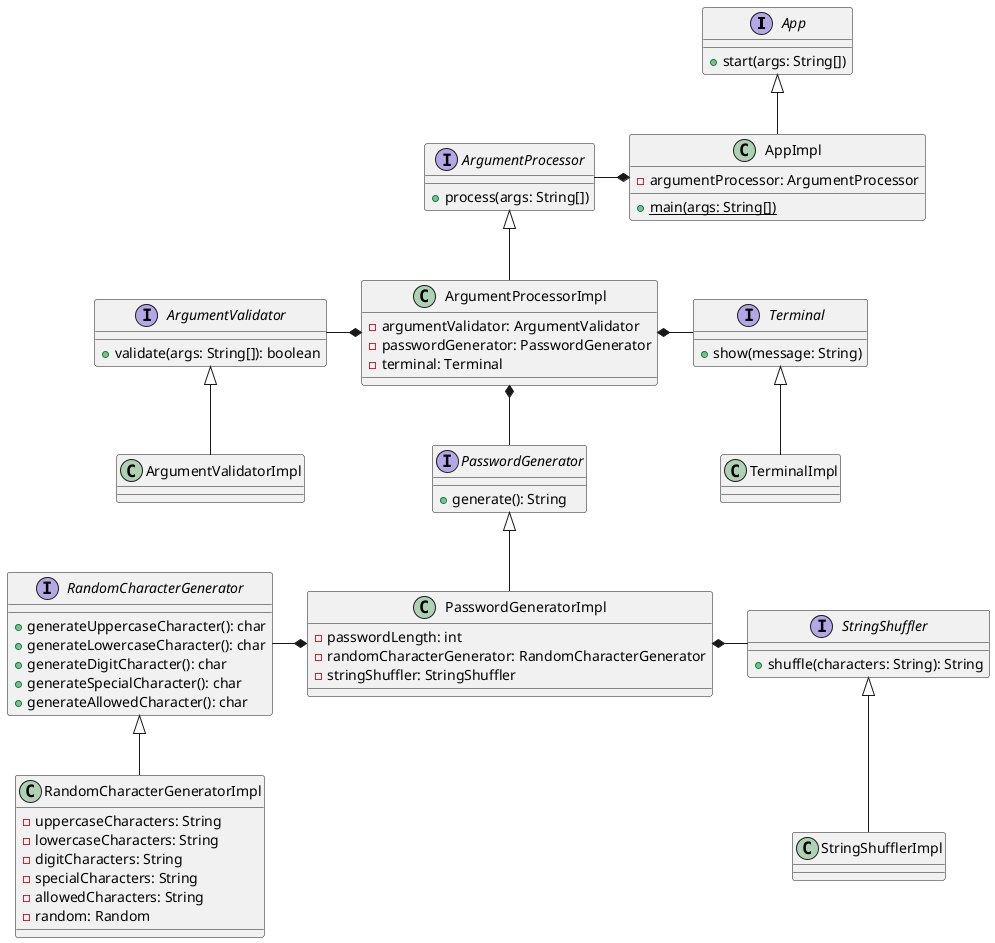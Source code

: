 @startuml Class
interface App {
    + start(args: String[])
}

class AppImpl {
    - argumentProcessor: ArgumentProcessor
    + {static} main(args: String[])
}

interface ArgumentValidator {
    + validate(args: String[]): boolean
}

class ArgumentValidatorImpl {
}

interface ArgumentProcessor {
    + process(args: String[])
}

class ArgumentProcessorImpl {
    - argumentValidator: ArgumentValidator
    - passwordGenerator: PasswordGenerator
    - terminal: Terminal
}

interface Terminal {
    + show(message: String)
}

class TerminalImpl {
}

interface PasswordGenerator {
    + generate(): String
}

class PasswordGeneratorImpl {
    - passwordLength: int
    - randomCharacterGenerator: RandomCharacterGenerator
    - stringShuffler: StringShuffler
}

interface RandomCharacterGenerator {
    + generateUppercaseCharacter(): char
    + generateLowercaseCharacter(): char
    + generateDigitCharacter(): char
    + generateSpecialCharacter(): char
    + generateAllowedCharacter(): char
}

class RandomCharacterGeneratorImpl {
    - uppercaseCharacters: String
    - lowercaseCharacters: String
    - digitCharacters: String
    - specialCharacters: String
    - allowedCharacters: String
    - random: Random
}

interface StringShuffler {
    + shuffle(characters: String): String
}

class StringShufflerImpl {
}

ArgumentValidator <|-- ArgumentValidatorImpl
ArgumentProcessor <|-- ArgumentProcessorImpl
Terminal <|-- TerminalImpl
PasswordGenerator <|-- PasswordGeneratorImpl
RandomCharacterGenerator <|-- RandomCharacterGeneratorImpl
StringShuffler <|-- StringShufflerImpl
App <|-- AppImpl

AppImpl *--l ArgumentProcessor

ArgumentProcessorImpl *--l ArgumentValidator
ArgumentProcessorImpl *--d PasswordGenerator
ArgumentProcessorImpl *--r Terminal

PasswordGeneratorImpl *--l RandomCharacterGenerator
PasswordGeneratorImpl *--r StringShuffler
@enduml